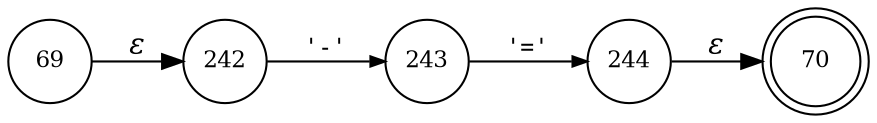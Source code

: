 digraph ATN {
rankdir=LR;
s70[fontsize=11, label="70", shape=doublecircle, fixedsize=true, width=.6];
s242[fontsize=11,label="242", shape=circle, fixedsize=true, width=.55, peripheries=1];
s243[fontsize=11,label="243", shape=circle, fixedsize=true, width=.55, peripheries=1];
s244[fontsize=11,label="244", shape=circle, fixedsize=true, width=.55, peripheries=1];
s69[fontsize=11,label="69", shape=circle, fixedsize=true, width=.55, peripheries=1];
s69 -> s242 [fontname="Times-Italic", label="&epsilon;"];
s242 -> s243 [fontsize=11, fontname="Courier", arrowsize=.7, label = "'-'", arrowhead = normal];
s243 -> s244 [fontsize=11, fontname="Courier", arrowsize=.7, label = "'='", arrowhead = normal];
s244 -> s70 [fontname="Times-Italic", label="&epsilon;"];
}